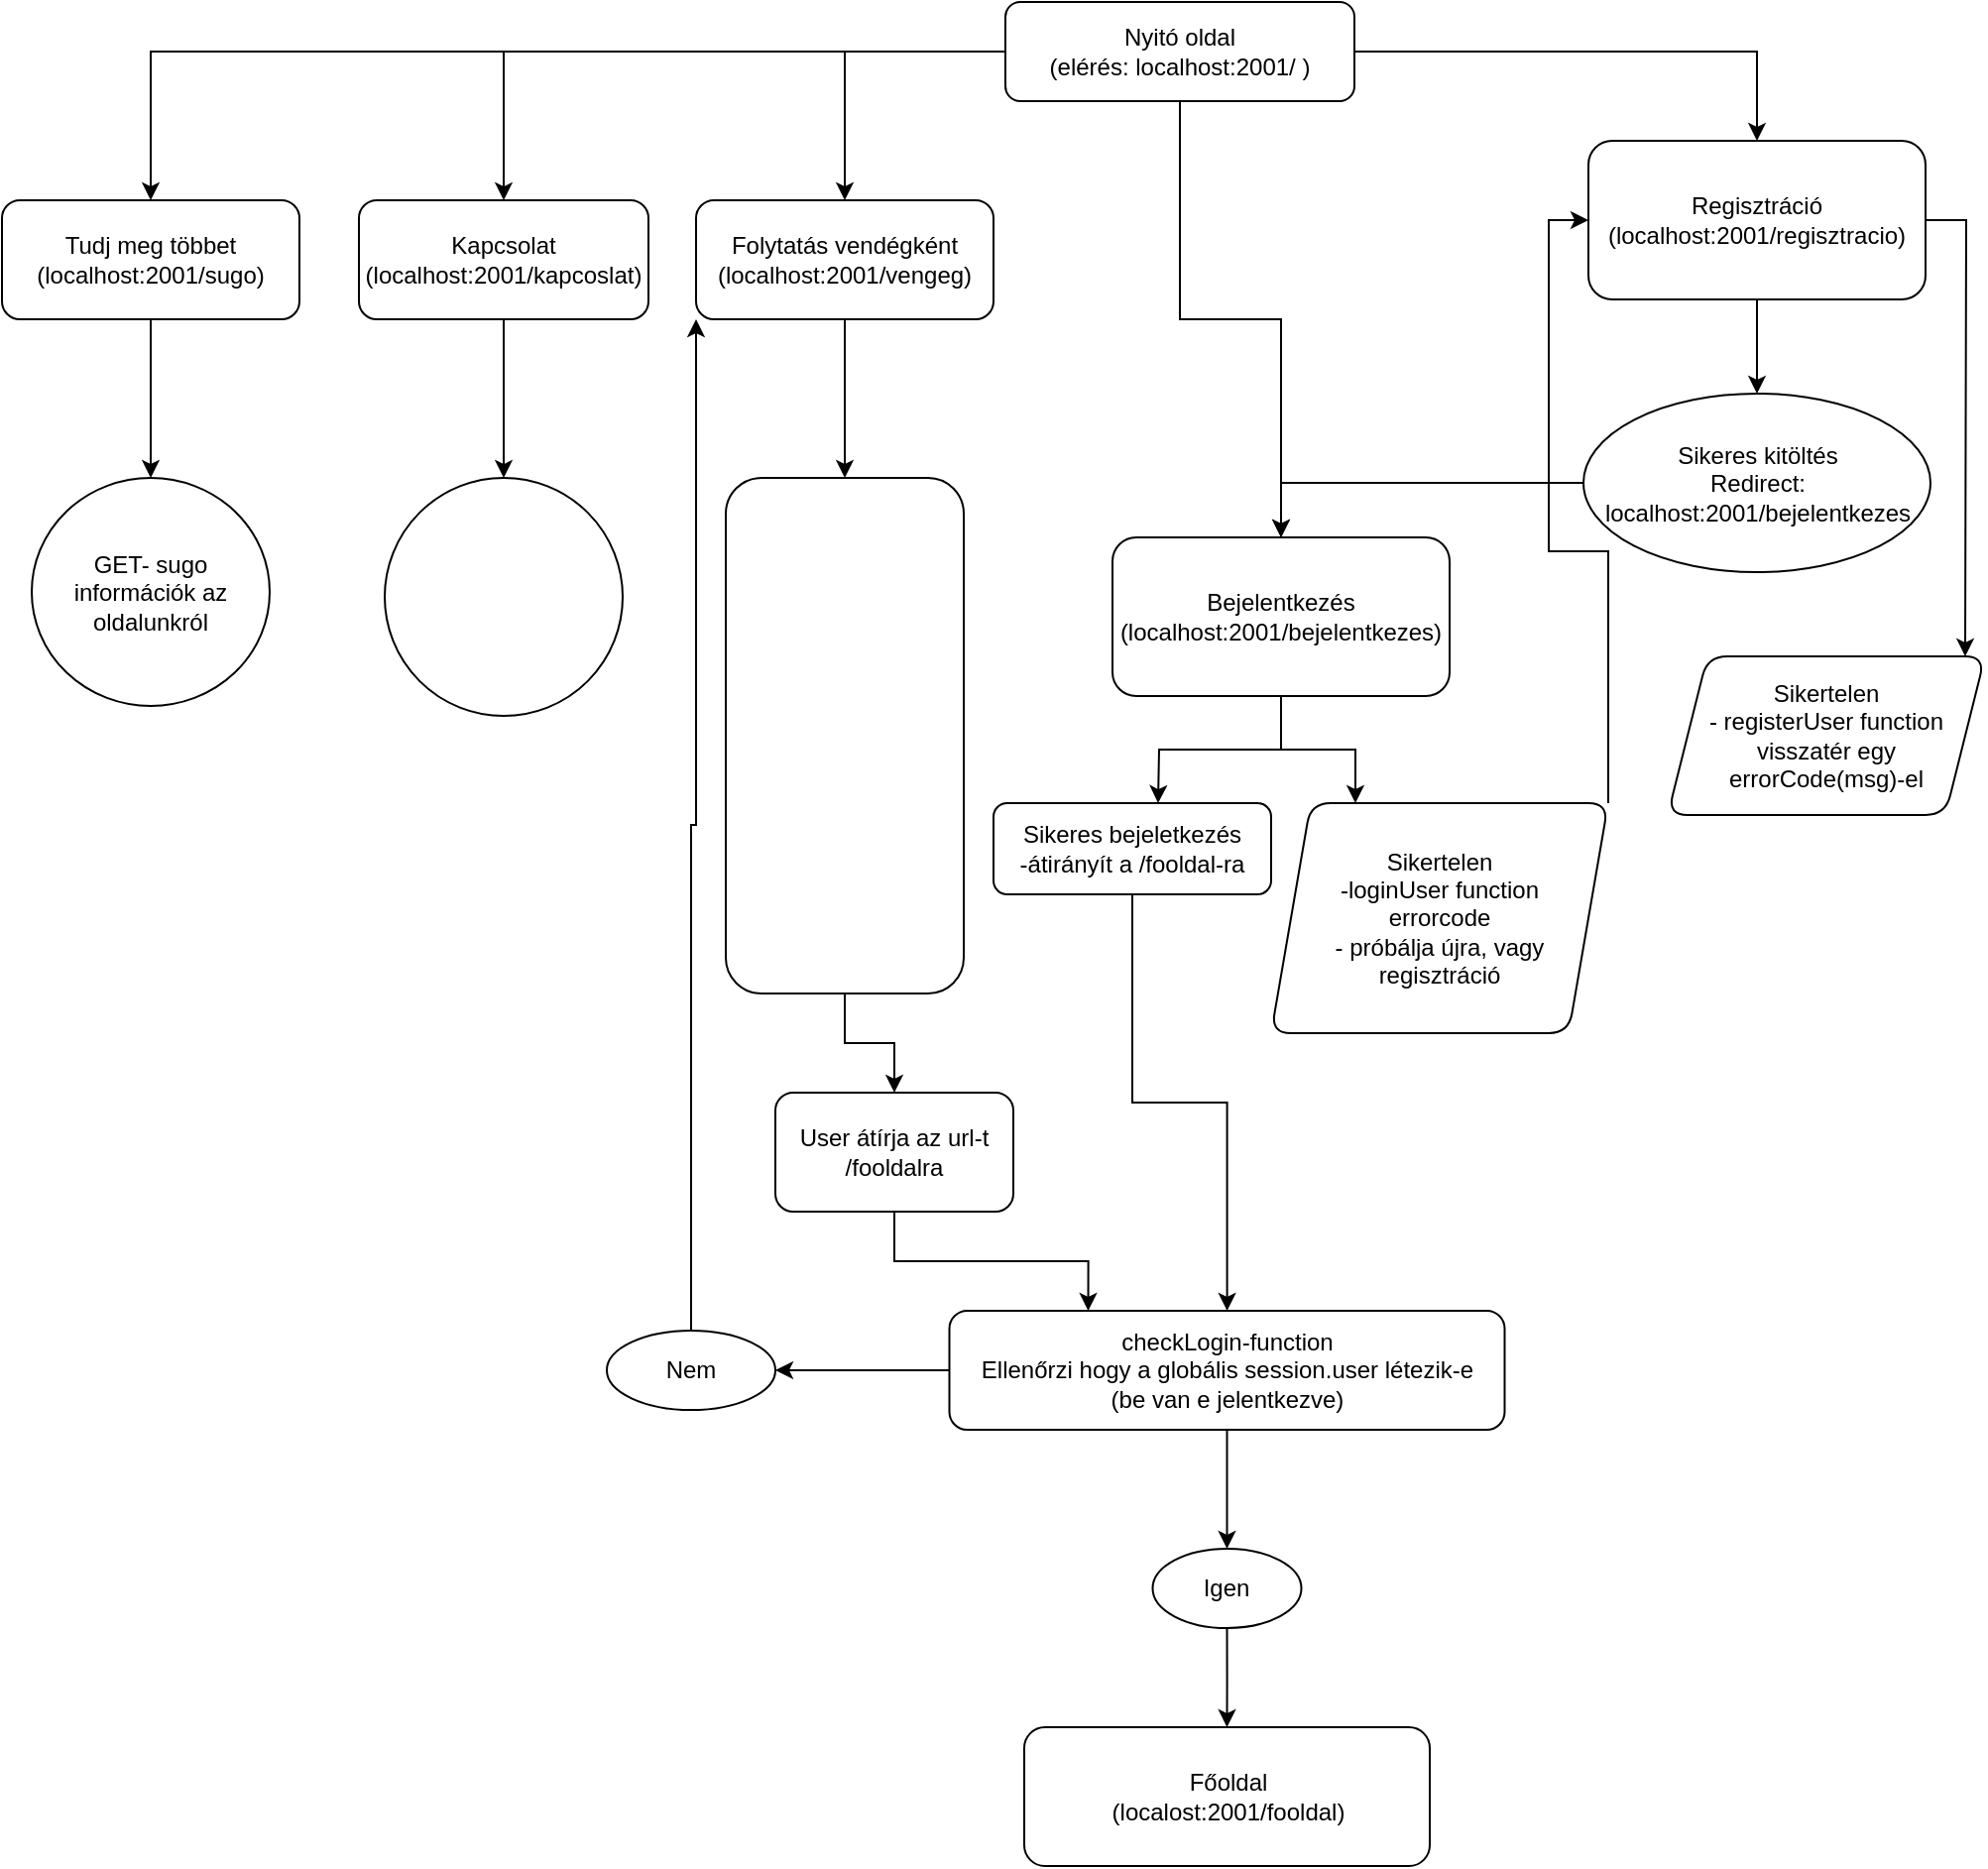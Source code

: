 <mxfile version="15.5.5" type="device"><diagram id="YvRU7J22Ib_CGNg3H0rv" name="Page-1"><mxGraphModel dx="3597" dy="1323" grid="1" gridSize="10" guides="1" tooltips="1" connect="1" arrows="1" fold="1" page="1" pageScale="1" pageWidth="827" pageHeight="1169" math="0" shadow="0"><root><mxCell id="0"/><mxCell id="1" parent="0"/><mxCell id="DyRhibMBQGO0qN4ikF7b-3" value="" style="edgeStyle=orthogonalEdgeStyle;rounded=0;orthogonalLoop=1;jettySize=auto;html=1;" parent="1" source="DyRhibMBQGO0qN4ikF7b-1" target="DyRhibMBQGO0qN4ikF7b-2" edge="1"><mxGeometry relative="1" as="geometry"/></mxCell><mxCell id="DyRhibMBQGO0qN4ikF7b-5" value="" style="edgeStyle=orthogonalEdgeStyle;rounded=0;orthogonalLoop=1;jettySize=auto;html=1;" parent="1" source="DyRhibMBQGO0qN4ikF7b-1" target="DyRhibMBQGO0qN4ikF7b-4" edge="1"><mxGeometry relative="1" as="geometry"/></mxCell><mxCell id="DyRhibMBQGO0qN4ikF7b-12" value="" style="edgeStyle=orthogonalEdgeStyle;rounded=0;orthogonalLoop=1;jettySize=auto;html=1;" parent="1" source="DyRhibMBQGO0qN4ikF7b-1" target="DyRhibMBQGO0qN4ikF7b-11" edge="1"><mxGeometry relative="1" as="geometry"/></mxCell><mxCell id="DyRhibMBQGO0qN4ikF7b-14" style="edgeStyle=orthogonalEdgeStyle;rounded=0;orthogonalLoop=1;jettySize=auto;html=1;entryX=0.5;entryY=0;entryDx=0;entryDy=0;" parent="1" source="DyRhibMBQGO0qN4ikF7b-1" target="DyRhibMBQGO0qN4ikF7b-13" edge="1"><mxGeometry relative="1" as="geometry"/></mxCell><mxCell id="LrvbVWTqdYPYK3BJXQVI-4" value="" style="edgeStyle=orthogonalEdgeStyle;rounded=0;orthogonalLoop=1;jettySize=auto;html=1;" edge="1" parent="1" source="DyRhibMBQGO0qN4ikF7b-1" target="LrvbVWTqdYPYK3BJXQVI-3"><mxGeometry relative="1" as="geometry"/></mxCell><mxCell id="DyRhibMBQGO0qN4ikF7b-1" value="Nyitó oldal&lt;br&gt;(elérés: localhost:2001/ )" style="rounded=1;whiteSpace=wrap;html=1;" parent="1" vertex="1"><mxGeometry x="326" y="20" width="176" height="50" as="geometry"/></mxCell><mxCell id="DyRhibMBQGO0qN4ikF7b-7" value="" style="edgeStyle=orthogonalEdgeStyle;rounded=0;orthogonalLoop=1;jettySize=auto;html=1;" parent="1" source="DyRhibMBQGO0qN4ikF7b-2" target="DyRhibMBQGO0qN4ikF7b-6" edge="1"><mxGeometry relative="1" as="geometry"/></mxCell><mxCell id="DyRhibMBQGO0qN4ikF7b-2" value="Tudj meg többet&lt;br&gt;(localhost:2001/sugo)" style="whiteSpace=wrap;html=1;rounded=1;" parent="1" vertex="1"><mxGeometry x="-180" y="120" width="150" height="60" as="geometry"/></mxCell><mxCell id="DyRhibMBQGO0qN4ikF7b-9" value="" style="edgeStyle=orthogonalEdgeStyle;rounded=0;orthogonalLoop=1;jettySize=auto;html=1;" parent="1" source="DyRhibMBQGO0qN4ikF7b-4" target="DyRhibMBQGO0qN4ikF7b-8" edge="1"><mxGeometry relative="1" as="geometry"/></mxCell><mxCell id="DyRhibMBQGO0qN4ikF7b-4" value="Kapcsolat&lt;br&gt;(localhost:2001/kapcoslat)" style="whiteSpace=wrap;html=1;rounded=1;" parent="1" vertex="1"><mxGeometry y="120" width="146" height="60" as="geometry"/></mxCell><mxCell id="DyRhibMBQGO0qN4ikF7b-6" value="GET- sugo&lt;br&gt;információk az oldalunkról" style="ellipse;whiteSpace=wrap;html=1;rounded=1;" parent="1" vertex="1"><mxGeometry x="-165" y="260" width="120" height="115" as="geometry"/></mxCell><mxCell id="DyRhibMBQGO0qN4ikF7b-8" value="" style="ellipse;whiteSpace=wrap;html=1;rounded=1;" parent="1" vertex="1"><mxGeometry x="13" y="260" width="120" height="120" as="geometry"/></mxCell><mxCell id="DyRhibMBQGO0qN4ikF7b-16" value="" style="edgeStyle=orthogonalEdgeStyle;rounded=0;orthogonalLoop=1;jettySize=auto;html=1;" parent="1" source="DyRhibMBQGO0qN4ikF7b-11" edge="1"><mxGeometry relative="1" as="geometry"><mxPoint x="403" y="424" as="targetPoint"/></mxGeometry></mxCell><mxCell id="DyRhibMBQGO0qN4ikF7b-18" value="" style="edgeStyle=orthogonalEdgeStyle;rounded=0;orthogonalLoop=1;jettySize=auto;html=1;entryX=0.25;entryY=0;entryDx=0;entryDy=0;" parent="1" source="DyRhibMBQGO0qN4ikF7b-11" target="DyRhibMBQGO0qN4ikF7b-17" edge="1"><mxGeometry relative="1" as="geometry"/></mxCell><mxCell id="DyRhibMBQGO0qN4ikF7b-11" value="Bejelentkezés&lt;br&gt;(localhost:2001/bejelentkezes)" style="whiteSpace=wrap;html=1;rounded=1;" parent="1" vertex="1"><mxGeometry x="380" y="290" width="170" height="80" as="geometry"/></mxCell><mxCell id="DyRhibMBQGO0qN4ikF7b-22" value="" style="edgeStyle=orthogonalEdgeStyle;rounded=0;orthogonalLoop=1;jettySize=auto;html=1;" parent="1" source="DyRhibMBQGO0qN4ikF7b-13" target="DyRhibMBQGO0qN4ikF7b-21" edge="1"><mxGeometry relative="1" as="geometry"/></mxCell><mxCell id="I_3d1M7UOcHfBAq7iM_r-2" style="edgeStyle=orthogonalEdgeStyle;rounded=0;orthogonalLoop=1;jettySize=auto;html=1;" parent="1" source="DyRhibMBQGO0qN4ikF7b-13" edge="1"><mxGeometry relative="1" as="geometry"><mxPoint x="810" y="350" as="targetPoint"/></mxGeometry></mxCell><mxCell id="DyRhibMBQGO0qN4ikF7b-13" value="Regisztráció&lt;br&gt;(localhost:2001/regisztracio)" style="whiteSpace=wrap;html=1;rounded=1;" parent="1" vertex="1"><mxGeometry x="620" y="90" width="170" height="80" as="geometry"/></mxCell><mxCell id="LrvbVWTqdYPYK3BJXQVI-1" style="edgeStyle=orthogonalEdgeStyle;rounded=0;orthogonalLoop=1;jettySize=auto;html=1;exitX=1;exitY=0;exitDx=0;exitDy=0;entryX=0;entryY=0.5;entryDx=0;entryDy=0;" edge="1" parent="1" source="DyRhibMBQGO0qN4ikF7b-17" target="DyRhibMBQGO0qN4ikF7b-13"><mxGeometry relative="1" as="geometry"/></mxCell><mxCell id="DyRhibMBQGO0qN4ikF7b-17" value="Sikertelen&lt;br&gt;-loginUser function&lt;br&gt;errorcode &lt;br&gt;- próbálja újra, vagy regisztráció" style="shape=parallelogram;perimeter=parallelogramPerimeter;whiteSpace=wrap;html=1;fixedSize=1;rounded=1;" parent="1" vertex="1"><mxGeometry x="460" y="424" width="170" height="116" as="geometry"/></mxCell><mxCell id="LrvbVWTqdYPYK3BJXQVI-13" value="" style="edgeStyle=orthogonalEdgeStyle;rounded=0;orthogonalLoop=1;jettySize=auto;html=1;" edge="1" parent="1" source="DyRhibMBQGO0qN4ikF7b-19" target="LrvbVWTqdYPYK3BJXQVI-12"><mxGeometry relative="1" as="geometry"/></mxCell><mxCell id="LrvbVWTqdYPYK3BJXQVI-16" value="" style="edgeStyle=orthogonalEdgeStyle;rounded=0;orthogonalLoop=1;jettySize=auto;html=1;" edge="1" parent="1" source="DyRhibMBQGO0qN4ikF7b-19" target="LrvbVWTqdYPYK3BJXQVI-15"><mxGeometry relative="1" as="geometry"/></mxCell><mxCell id="DyRhibMBQGO0qN4ikF7b-19" value="checkLogin-function&lt;br&gt;Ellenőrzi hogy a globális session.user létezik-e&lt;br&gt;(be van e jelentkezve)" style="rounded=1;whiteSpace=wrap;html=1;" parent="1" vertex="1"><mxGeometry x="297.75" y="680" width="280" height="60" as="geometry"/></mxCell><mxCell id="I_3d1M7UOcHfBAq7iM_r-1" style="edgeStyle=orthogonalEdgeStyle;rounded=0;orthogonalLoop=1;jettySize=auto;html=1;entryX=0.5;entryY=0;entryDx=0;entryDy=0;" parent="1" source="DyRhibMBQGO0qN4ikF7b-21" target="DyRhibMBQGO0qN4ikF7b-11" edge="1"><mxGeometry relative="1" as="geometry"/></mxCell><mxCell id="DyRhibMBQGO0qN4ikF7b-21" value="Sikeres kitöltés&lt;br&gt;Redirect: localhost:2001/bejelentkezes" style="ellipse;whiteSpace=wrap;html=1;rounded=1;" parent="1" vertex="1"><mxGeometry x="617.5" y="217.5" width="175" height="90" as="geometry"/></mxCell><mxCell id="DyRhibMBQGO0qN4ikF7b-28" value="" style="shape=image;html=1;verticalAlign=top;verticalLabelPosition=bottom;labelBackgroundColor=#ffffff;imageAspect=0;aspect=fixed;image=https://cdn0.iconfinder.com/data/icons/heroicons-ui/24/icon-repeat-128.png" parent="1" vertex="1"><mxGeometry x="540" y="390" width="30" height="30" as="geometry"/></mxCell><mxCell id="I_3d1M7UOcHfBAq7iM_r-4" value="" style="edgeStyle=orthogonalEdgeStyle;rounded=0;orthogonalLoop=1;jettySize=auto;html=1;" parent="1" source="I_3d1M7UOcHfBAq7iM_r-3" target="DyRhibMBQGO0qN4ikF7b-19" edge="1"><mxGeometry relative="1" as="geometry"/></mxCell><mxCell id="I_3d1M7UOcHfBAq7iM_r-3" value="Sikeres bejeletkezés&lt;br&gt;-átirányít a /fooldal-ra" style="rounded=1;whiteSpace=wrap;html=1;" parent="1" vertex="1"><mxGeometry x="320" y="424" width="140" height="46" as="geometry"/></mxCell><mxCell id="I_3d1M7UOcHfBAq7iM_r-5" value="Sikertelen&lt;br&gt;- registerUser function visszatér egy errorCode(msg)-el" style="shape=parallelogram;perimeter=parallelogramPerimeter;whiteSpace=wrap;html=1;fixedSize=1;rounded=1;" parent="1" vertex="1"><mxGeometry x="660" y="350" width="160" height="80" as="geometry"/></mxCell><mxCell id="LrvbVWTqdYPYK3BJXQVI-6" value="" style="edgeStyle=orthogonalEdgeStyle;rounded=0;orthogonalLoop=1;jettySize=auto;html=1;" edge="1" parent="1" source="LrvbVWTqdYPYK3BJXQVI-3" target="LrvbVWTqdYPYK3BJXQVI-5"><mxGeometry relative="1" as="geometry"/></mxCell><mxCell id="LrvbVWTqdYPYK3BJXQVI-3" value="Folytatás vendégként&lt;br&gt;(localhost:2001/vengeg)" style="whiteSpace=wrap;html=1;rounded=1;" vertex="1" parent="1"><mxGeometry x="170" y="120" width="150" height="60" as="geometry"/></mxCell><mxCell id="LrvbVWTqdYPYK3BJXQVI-10" value="" style="edgeStyle=orthogonalEdgeStyle;rounded=0;orthogonalLoop=1;jettySize=auto;html=1;" edge="1" parent="1" source="LrvbVWTqdYPYK3BJXQVI-5" target="LrvbVWTqdYPYK3BJXQVI-9"><mxGeometry relative="1" as="geometry"/></mxCell><mxCell id="LrvbVWTqdYPYK3BJXQVI-5" value="" style="whiteSpace=wrap;html=1;rounded=1;" vertex="1" parent="1"><mxGeometry x="185" y="260" width="120" height="260" as="geometry"/></mxCell><mxCell id="LrvbVWTqdYPYK3BJXQVI-11" style="edgeStyle=orthogonalEdgeStyle;rounded=0;orthogonalLoop=1;jettySize=auto;html=1;entryX=0.25;entryY=0;entryDx=0;entryDy=0;" edge="1" parent="1" source="LrvbVWTqdYPYK3BJXQVI-9" target="DyRhibMBQGO0qN4ikF7b-19"><mxGeometry relative="1" as="geometry"/></mxCell><mxCell id="LrvbVWTqdYPYK3BJXQVI-9" value="User átírja az url-t&lt;br&gt;/fooldalra" style="whiteSpace=wrap;html=1;rounded=1;" vertex="1" parent="1"><mxGeometry x="210" y="570" width="120" height="60" as="geometry"/></mxCell><mxCell id="LrvbVWTqdYPYK3BJXQVI-14" style="edgeStyle=orthogonalEdgeStyle;rounded=0;orthogonalLoop=1;jettySize=auto;html=1;entryX=0;entryY=1;entryDx=0;entryDy=0;" edge="1" parent="1" source="LrvbVWTqdYPYK3BJXQVI-12" target="LrvbVWTqdYPYK3BJXQVI-3"><mxGeometry relative="1" as="geometry"/></mxCell><mxCell id="LrvbVWTqdYPYK3BJXQVI-12" value="Nem" style="ellipse;whiteSpace=wrap;html=1;rounded=1;" vertex="1" parent="1"><mxGeometry x="125" y="690" width="85" height="40" as="geometry"/></mxCell><mxCell id="LrvbVWTqdYPYK3BJXQVI-18" value="" style="edgeStyle=orthogonalEdgeStyle;rounded=0;orthogonalLoop=1;jettySize=auto;html=1;" edge="1" parent="1" source="LrvbVWTqdYPYK3BJXQVI-15" target="LrvbVWTqdYPYK3BJXQVI-17"><mxGeometry relative="1" as="geometry"/></mxCell><mxCell id="LrvbVWTqdYPYK3BJXQVI-15" value="Igen" style="ellipse;whiteSpace=wrap;html=1;rounded=1;" vertex="1" parent="1"><mxGeometry x="400.25" y="800" width="75" height="40" as="geometry"/></mxCell><mxCell id="LrvbVWTqdYPYK3BJXQVI-17" value="Főoldal&lt;br&gt;(localost:2001/fooldal)" style="whiteSpace=wrap;html=1;rounded=1;" vertex="1" parent="1"><mxGeometry x="335.5" y="890" width="204.5" height="70" as="geometry"/></mxCell></root></mxGraphModel></diagram></mxfile>